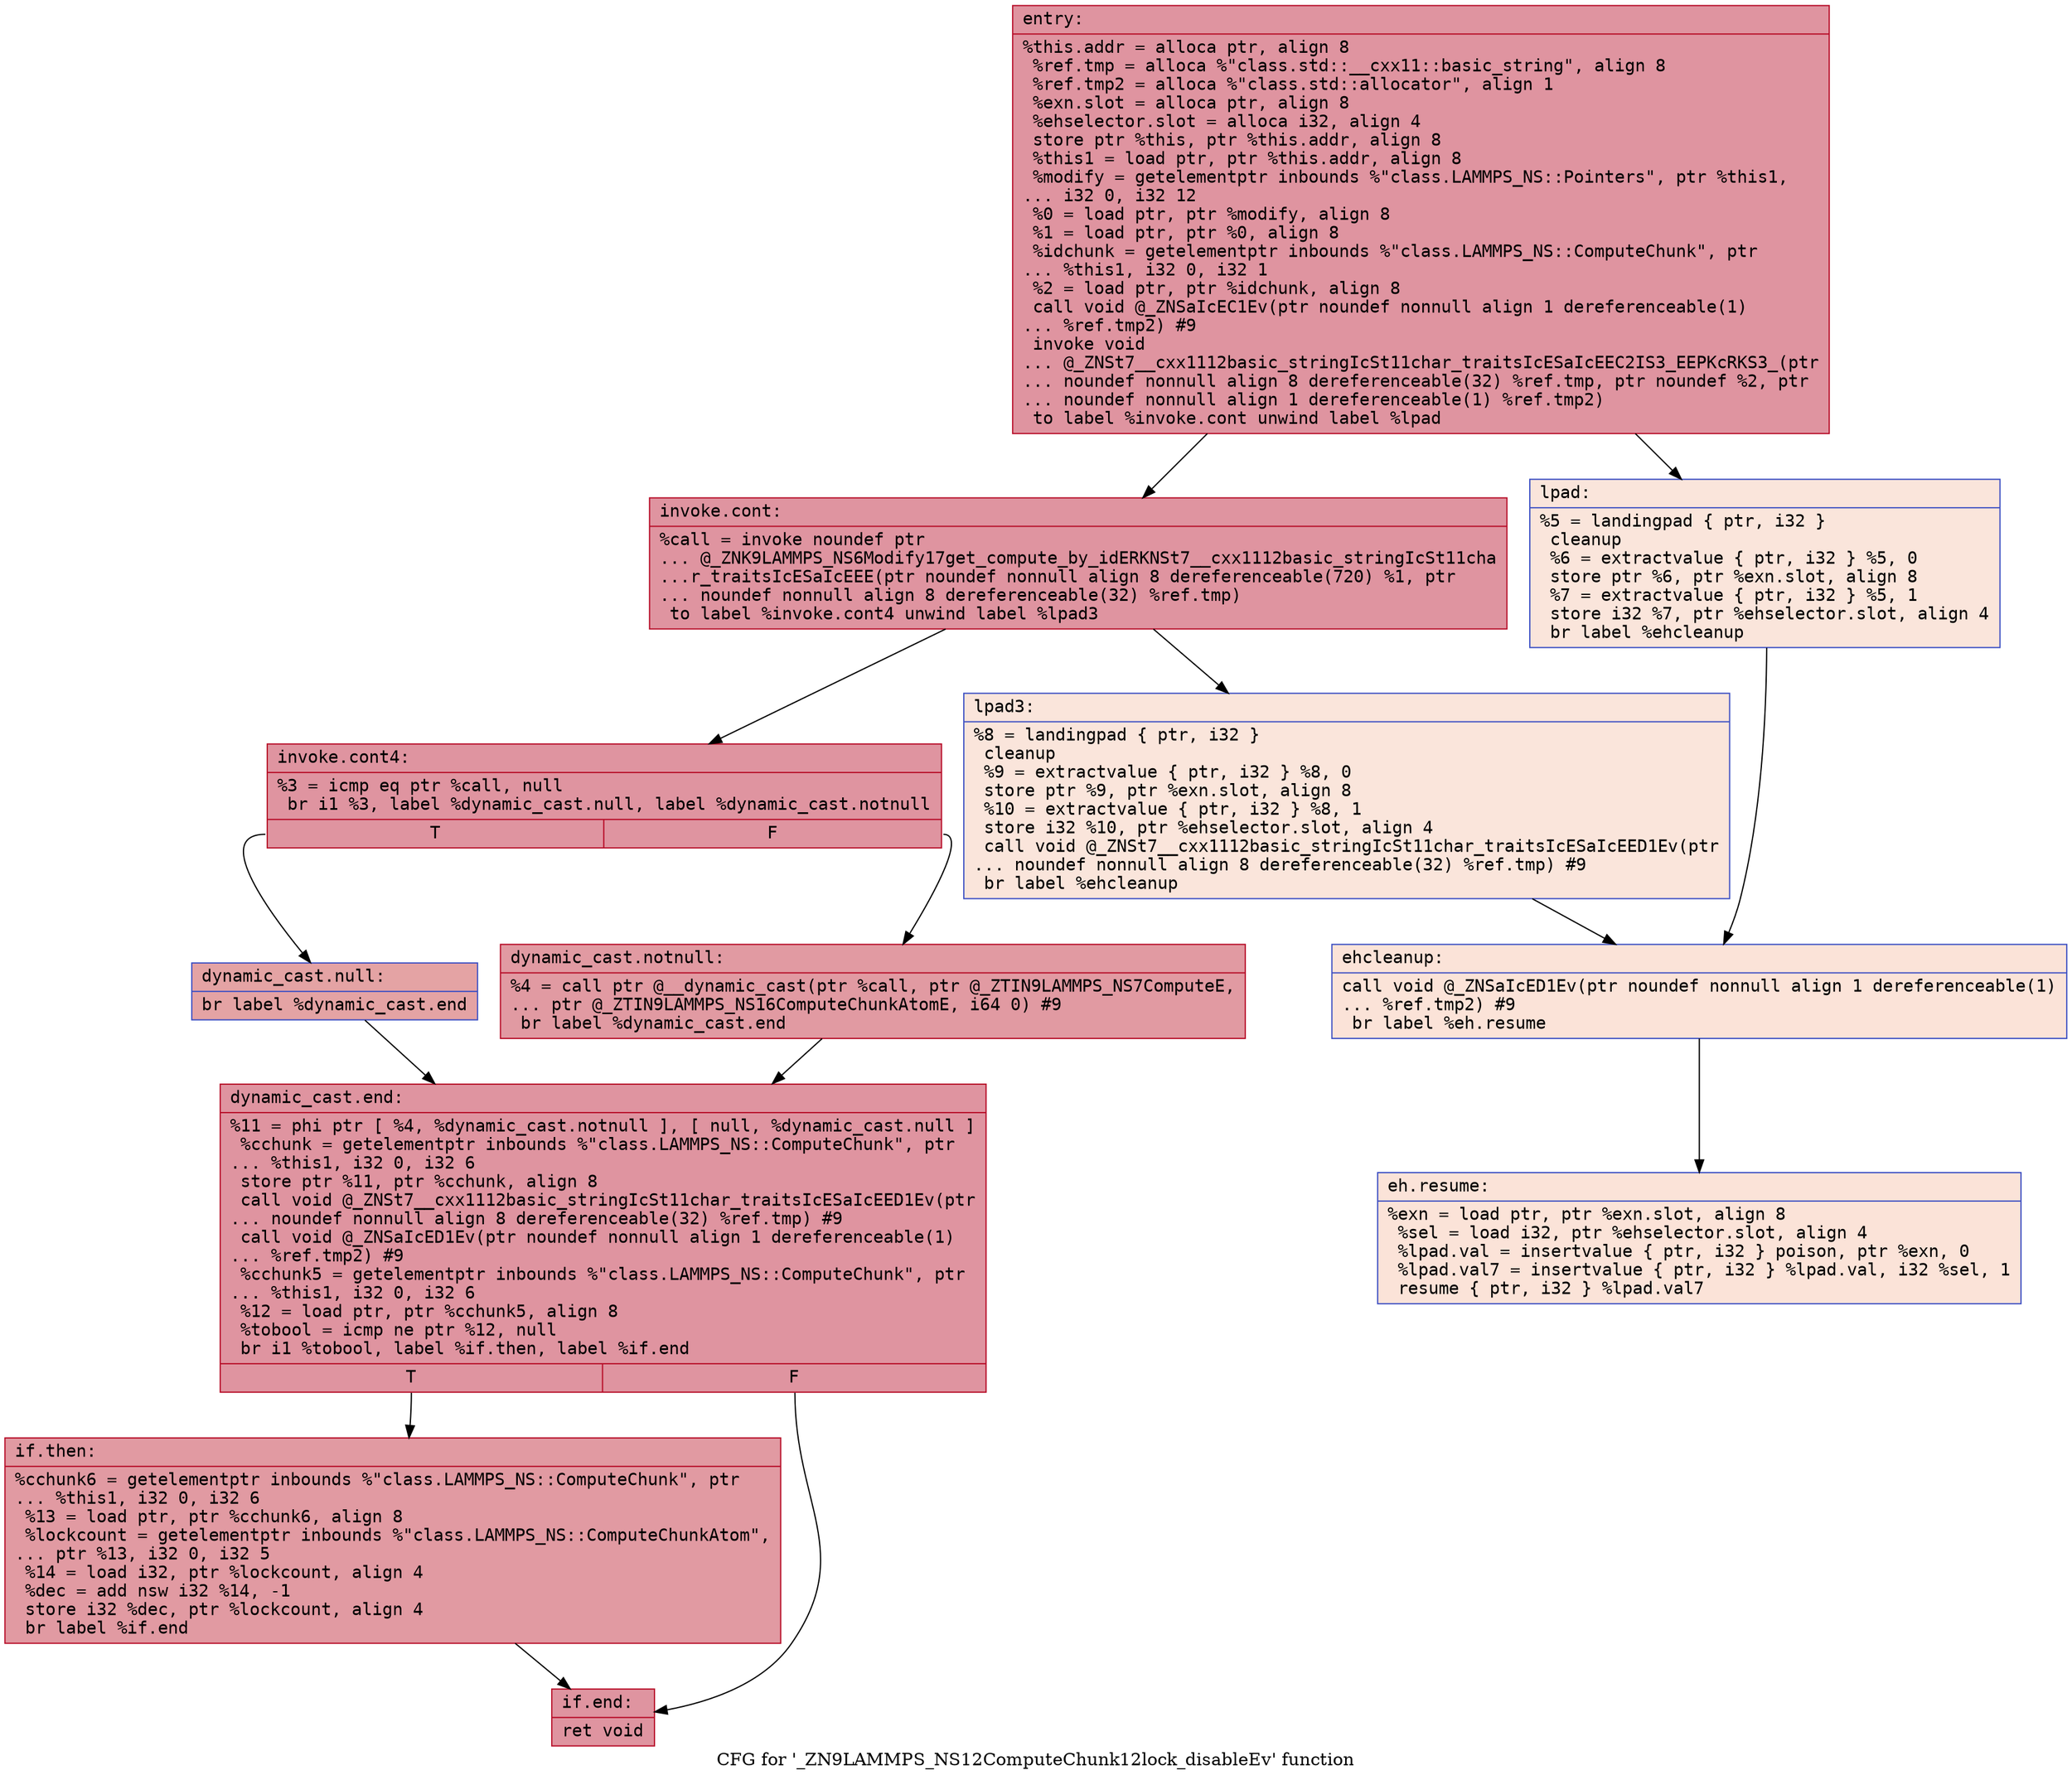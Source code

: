 digraph "CFG for '_ZN9LAMMPS_NS12ComputeChunk12lock_disableEv' function" {
	label="CFG for '_ZN9LAMMPS_NS12ComputeChunk12lock_disableEv' function";

	Node0x560c48939be0 [shape=record,color="#b70d28ff", style=filled, fillcolor="#b70d2870" fontname="Courier",label="{entry:\l|  %this.addr = alloca ptr, align 8\l  %ref.tmp = alloca %\"class.std::__cxx11::basic_string\", align 8\l  %ref.tmp2 = alloca %\"class.std::allocator\", align 1\l  %exn.slot = alloca ptr, align 8\l  %ehselector.slot = alloca i32, align 4\l  store ptr %this, ptr %this.addr, align 8\l  %this1 = load ptr, ptr %this.addr, align 8\l  %modify = getelementptr inbounds %\"class.LAMMPS_NS::Pointers\", ptr %this1,\l... i32 0, i32 12\l  %0 = load ptr, ptr %modify, align 8\l  %1 = load ptr, ptr %0, align 8\l  %idchunk = getelementptr inbounds %\"class.LAMMPS_NS::ComputeChunk\", ptr\l... %this1, i32 0, i32 1\l  %2 = load ptr, ptr %idchunk, align 8\l  call void @_ZNSaIcEC1Ev(ptr noundef nonnull align 1 dereferenceable(1)\l... %ref.tmp2) #9\l  invoke void\l... @_ZNSt7__cxx1112basic_stringIcSt11char_traitsIcESaIcEEC2IS3_EEPKcRKS3_(ptr\l... noundef nonnull align 8 dereferenceable(32) %ref.tmp, ptr noundef %2, ptr\l... noundef nonnull align 1 dereferenceable(1) %ref.tmp2)\l          to label %invoke.cont unwind label %lpad\l}"];
	Node0x560c48939be0 -> Node0x560c4893a4f0[tooltip="entry -> invoke.cont\nProbability 100.00%" ];
	Node0x560c48939be0 -> Node0x560c4893a570[tooltip="entry -> lpad\nProbability 0.00%" ];
	Node0x560c4893a4f0 [shape=record,color="#b70d28ff", style=filled, fillcolor="#b70d2870" fontname="Courier",label="{invoke.cont:\l|  %call = invoke noundef ptr\l... @_ZNK9LAMMPS_NS6Modify17get_compute_by_idERKNSt7__cxx1112basic_stringIcSt11cha\l...r_traitsIcESaIcEEE(ptr noundef nonnull align 8 dereferenceable(720) %1, ptr\l... noundef nonnull align 8 dereferenceable(32) %ref.tmp)\l          to label %invoke.cont4 unwind label %lpad3\l}"];
	Node0x560c4893a4f0 -> Node0x560c4893a4a0[tooltip="invoke.cont -> invoke.cont4\nProbability 100.00%" ];
	Node0x560c4893a4f0 -> Node0x560c48939ae0[tooltip="invoke.cont -> lpad3\nProbability 0.00%" ];
	Node0x560c4893a4a0 [shape=record,color="#b70d28ff", style=filled, fillcolor="#b70d2870" fontname="Courier",label="{invoke.cont4:\l|  %3 = icmp eq ptr %call, null\l  br i1 %3, label %dynamic_cast.null, label %dynamic_cast.notnull\l|{<s0>T|<s1>F}}"];
	Node0x560c4893a4a0:s0 -> Node0x560c4893abc0[tooltip="invoke.cont4 -> dynamic_cast.null\nProbability 37.50%" ];
	Node0x560c4893a4a0:s1 -> Node0x560c4893ac40[tooltip="invoke.cont4 -> dynamic_cast.notnull\nProbability 62.50%" ];
	Node0x560c4893ac40 [shape=record,color="#b70d28ff", style=filled, fillcolor="#bb1b2c70" fontname="Courier",label="{dynamic_cast.notnull:\l|  %4 = call ptr @__dynamic_cast(ptr %call, ptr @_ZTIN9LAMMPS_NS7ComputeE,\l... ptr @_ZTIN9LAMMPS_NS16ComputeChunkAtomE, i64 0) #9\l  br label %dynamic_cast.end\l}"];
	Node0x560c4893ac40 -> Node0x560c4893af80[tooltip="dynamic_cast.notnull -> dynamic_cast.end\nProbability 100.00%" ];
	Node0x560c4893a570 [shape=record,color="#3d50c3ff", style=filled, fillcolor="#f4c5ad70" fontname="Courier",label="{lpad:\l|  %5 = landingpad \{ ptr, i32 \}\l          cleanup\l  %6 = extractvalue \{ ptr, i32 \} %5, 0\l  store ptr %6, ptr %exn.slot, align 8\l  %7 = extractvalue \{ ptr, i32 \} %5, 1\l  store i32 %7, ptr %ehselector.slot, align 4\l  br label %ehcleanup\l}"];
	Node0x560c4893a570 -> Node0x560c4893b230[tooltip="lpad -> ehcleanup\nProbability 100.00%" ];
	Node0x560c48939ae0 [shape=record,color="#3d50c3ff", style=filled, fillcolor="#f4c5ad70" fontname="Courier",label="{lpad3:\l|  %8 = landingpad \{ ptr, i32 \}\l          cleanup\l  %9 = extractvalue \{ ptr, i32 \} %8, 0\l  store ptr %9, ptr %exn.slot, align 8\l  %10 = extractvalue \{ ptr, i32 \} %8, 1\l  store i32 %10, ptr %ehselector.slot, align 4\l  call void @_ZNSt7__cxx1112basic_stringIcSt11char_traitsIcESaIcEED1Ev(ptr\l... noundef nonnull align 8 dereferenceable(32) %ref.tmp) #9\l  br label %ehcleanup\l}"];
	Node0x560c48939ae0 -> Node0x560c4893b230[tooltip="lpad3 -> ehcleanup\nProbability 100.00%" ];
	Node0x560c4893abc0 [shape=record,color="#3d50c3ff", style=filled, fillcolor="#c32e3170" fontname="Courier",label="{dynamic_cast.null:\l|  br label %dynamic_cast.end\l}"];
	Node0x560c4893abc0 -> Node0x560c4893af80[tooltip="dynamic_cast.null -> dynamic_cast.end\nProbability 100.00%" ];
	Node0x560c4893af80 [shape=record,color="#b70d28ff", style=filled, fillcolor="#b70d2870" fontname="Courier",label="{dynamic_cast.end:\l|  %11 = phi ptr [ %4, %dynamic_cast.notnull ], [ null, %dynamic_cast.null ]\l  %cchunk = getelementptr inbounds %\"class.LAMMPS_NS::ComputeChunk\", ptr\l... %this1, i32 0, i32 6\l  store ptr %11, ptr %cchunk, align 8\l  call void @_ZNSt7__cxx1112basic_stringIcSt11char_traitsIcESaIcEED1Ev(ptr\l... noundef nonnull align 8 dereferenceable(32) %ref.tmp) #9\l  call void @_ZNSaIcED1Ev(ptr noundef nonnull align 1 dereferenceable(1)\l... %ref.tmp2) #9\l  %cchunk5 = getelementptr inbounds %\"class.LAMMPS_NS::ComputeChunk\", ptr\l... %this1, i32 0, i32 6\l  %12 = load ptr, ptr %cchunk5, align 8\l  %tobool = icmp ne ptr %12, null\l  br i1 %tobool, label %if.then, label %if.end\l|{<s0>T|<s1>F}}"];
	Node0x560c4893af80:s0 -> Node0x560c4893bcc0[tooltip="dynamic_cast.end -> if.then\nProbability 62.50%" ];
	Node0x560c4893af80:s1 -> Node0x560c4893bd30[tooltip="dynamic_cast.end -> if.end\nProbability 37.50%" ];
	Node0x560c4893bcc0 [shape=record,color="#b70d28ff", style=filled, fillcolor="#bb1b2c70" fontname="Courier",label="{if.then:\l|  %cchunk6 = getelementptr inbounds %\"class.LAMMPS_NS::ComputeChunk\", ptr\l... %this1, i32 0, i32 6\l  %13 = load ptr, ptr %cchunk6, align 8\l  %lockcount = getelementptr inbounds %\"class.LAMMPS_NS::ComputeChunkAtom\",\l... ptr %13, i32 0, i32 5\l  %14 = load i32, ptr %lockcount, align 4\l  %dec = add nsw i32 %14, -1\l  store i32 %dec, ptr %lockcount, align 4\l  br label %if.end\l}"];
	Node0x560c4893bcc0 -> Node0x560c4893bd30[tooltip="if.then -> if.end\nProbability 100.00%" ];
	Node0x560c4893b230 [shape=record,color="#3d50c3ff", style=filled, fillcolor="#f6bfa670" fontname="Courier",label="{ehcleanup:\l|  call void @_ZNSaIcED1Ev(ptr noundef nonnull align 1 dereferenceable(1)\l... %ref.tmp2) #9\l  br label %eh.resume\l}"];
	Node0x560c4893b230 -> Node0x560c4893c560[tooltip="ehcleanup -> eh.resume\nProbability 100.00%" ];
	Node0x560c4893bd30 [shape=record,color="#b70d28ff", style=filled, fillcolor="#b70d2870" fontname="Courier",label="{if.end:\l|  ret void\l}"];
	Node0x560c4893c560 [shape=record,color="#3d50c3ff", style=filled, fillcolor="#f6bfa670" fontname="Courier",label="{eh.resume:\l|  %exn = load ptr, ptr %exn.slot, align 8\l  %sel = load i32, ptr %ehselector.slot, align 4\l  %lpad.val = insertvalue \{ ptr, i32 \} poison, ptr %exn, 0\l  %lpad.val7 = insertvalue \{ ptr, i32 \} %lpad.val, i32 %sel, 1\l  resume \{ ptr, i32 \} %lpad.val7\l}"];
}
